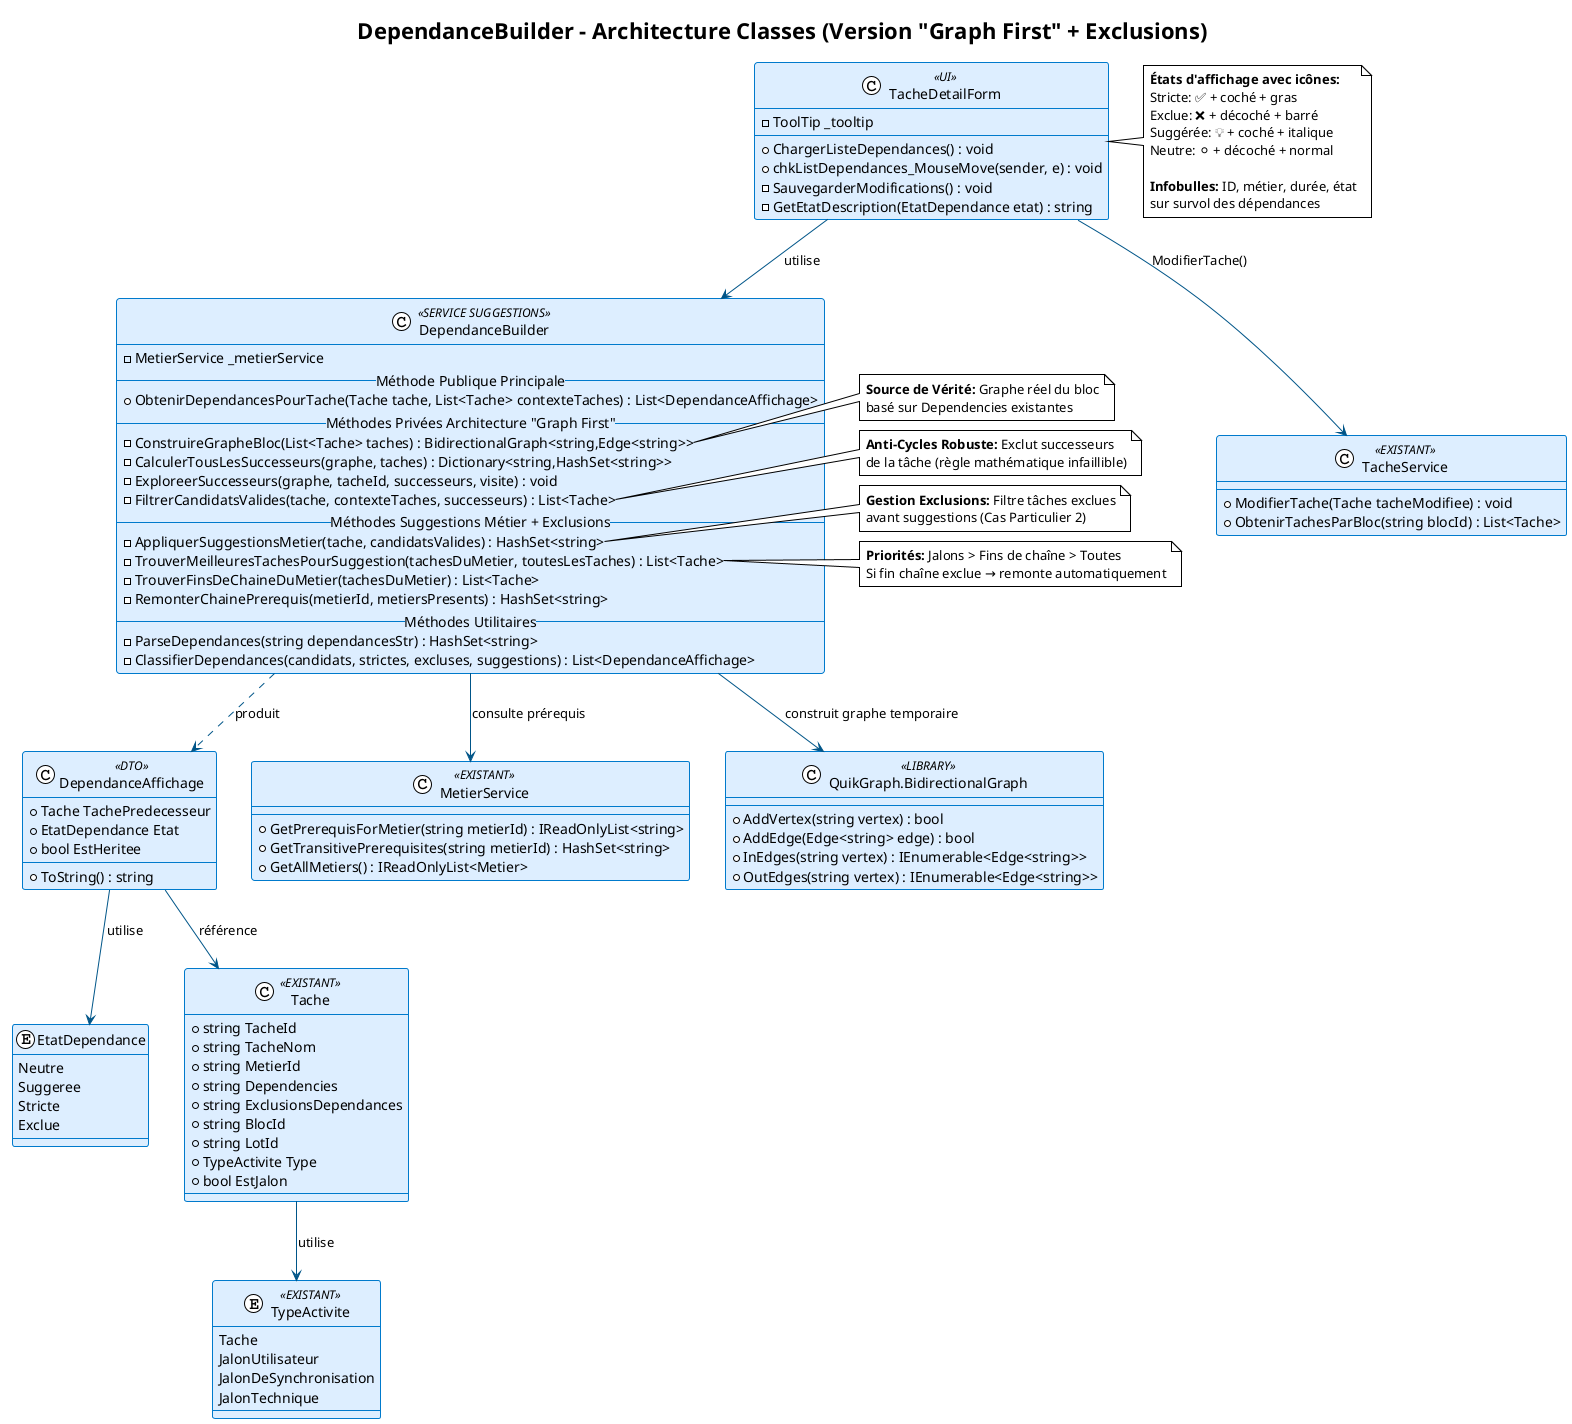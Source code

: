 @startuml
!theme plain
skinparam class {
  borderColor #007ACC
  backgroundColor #DDEEFF
  arrowColor #005588
}
title DependanceBuilder - Architecture Classes (Version "Graph First" + Exclusions)

' ================================================
' ===        CLASSE PRINCIPALE (REFACTORISÉE)   ===
' ================================================
class DependanceBuilder <<SERVICE SUGGESTIONS>> {
  -MetierService _metierService
  __Méthode Publique Principale__
  +ObtenirDependancesPourTache(Tache tache, List<Tache> contexteTaches) : List<DependanceAffichage>
  __Méthodes Privées Architecture "Graph First"__
  -ConstruireGrapheBloc(List<Tache> taches) : BidirectionalGraph<string,Edge<string>>
  -CalculerTousLesSuccesseurs(graphe, taches) : Dictionary<string,HashSet<string>>
  -ExploreerSuccesseurs(graphe, tacheId, successeurs, visite) : void
  -FiltrerCandidatsValides(tache, contexteTaches, successeurs) : List<Tache>
  __Méthodes Suggestions Métier + Exclusions__
  -AppliquerSuggestionsMetier(tache, candidatsValides) : HashSet<string>
  -TrouverMeilleuresTachesPourSuggestion(tachesDuMetier, toutesLesTaches) : List<Tache>
  -TrouverFinsDeChaineDuMetier(tachesDuMetier) : List<Tache>
  -RemonterChainePrerequis(metierId, metiersPresents) : HashSet<string>
  __Méthodes Utilitaires__
  -ParseDependances(string dependancesStr) : HashSet<string>
  -ClassifierDependances(candidats, strictes, excluses, suggestions) : List<DependanceAffichage>
}

' ================================================
' ===           CLASSES DTO/UTILITAIRES         ===
' ================================================
class DependanceAffichage <<DTO>> {
  +Tache TachePredecesseur
  +EtatDependance Etat  
  +bool EstHeritee
  +ToString() : string
}

enum EtatDependance {
  Neutre
  Suggeree  
  Stricte
  Exclue
}

' ================================================
' ===      DÉPENDANCES EXTERNES (EXISTANTES)    ===
' ================================================
class MetierService <<EXISTANT>> {
  +GetPrerequisForMetier(string metierId) : IReadOnlyList<string>
  +GetTransitivePrerequisites(string metierId) : HashSet<string>
  +GetAllMetiers() : IReadOnlyList<Metier>
}

class TacheService <<EXISTANT>> {
  +ModifierTache(Tache tacheModifiee) : void
  +ObtenirTachesParBloc(string blocId) : List<Tache>
}

class Tache <<EXISTANT>> {
  +string TacheId
  +string TacheNom  
  +string MetierId
  +string Dependencies
  +string ExclusionsDependances
  +string BlocId
  +string LotId
  +TypeActivite Type
  +bool EstJalon
}

enum TypeActivite <<EXISTANT>> {
  Tache
  JalonUtilisateur
  JalonDeSynchronisation
  JalonTechnique
}

class "QuikGraph.BidirectionalGraph" as BidirectionalGraph <<LIBRARY>> {
  +AddVertex(string vertex) : bool
  +AddEdge(Edge<string> edge) : bool  
  +InEdges(string vertex) : IEnumerable<Edge<string>>
  +OutEdges(string vertex) : IEnumerable<Edge<string>>
}

' ================================================
' ===              UI INTERFACE                 ===
' ================================================
class TacheDetailForm <<UI>> {
  -ToolTip _tooltip
  +ChargerListeDependances() : void
  +chkListDependances_MouseMove(sender, e) : void
  -SauvegarderModifications() : void
  -GetEtatDescription(EtatDependance etat) : string
}

' ================================================
' ===                RELATIONS                   ===
' ================================================
TacheDetailForm --> DependanceBuilder : utilise
DependanceBuilder --> MetierService : consulte prérequis
DependanceBuilder --> BidirectionalGraph : construit graphe temporaire
DependanceBuilder ..> DependanceAffichage : produit
TacheDetailForm --> TacheService : ModifierTache()

DependanceAffichage --> Tache : référence
DependanceAffichage --> EtatDependance : utilise
Tache --> TypeActivite : utilise

note right of DependanceBuilder::ConstruireGrapheBloc
  <b>Source de Vérité:</b> Graphe réel du bloc
  basé sur Dependencies existantes
end note

note right of DependanceBuilder::FiltrerCandidatsValides
  <b>Anti-Cycles Robuste:</b> Exclut successeurs
  de la tâche (règle mathématique infaillible)
end note

note right of DependanceBuilder::AppliquerSuggestionsMetier  
  <b>Gestion Exclusions:</b> Filtre tâches exclues
  avant suggestions (Cas Particulier 2)
end note

note right of DependanceBuilder::TrouverMeilleuresTachesPourSuggestion
  <b>Priorités:</b> Jalons > Fins de chaîne > Toutes
  Si fin chaîne exclue → remonte automatiquement
end note

note right of TacheDetailForm
  <b>États d'affichage avec icônes:</b>
  Stricte: ✅ + coché + gras
  Exclue: ❌ + décoché + barré
  Suggérée: 💡 + coché + italique
  Neutre: ⚪ + décoché + normal
  
  <b>Infobulles:</b> ID, métier, durée, état
  sur survol des dépendances
end note

@enduml